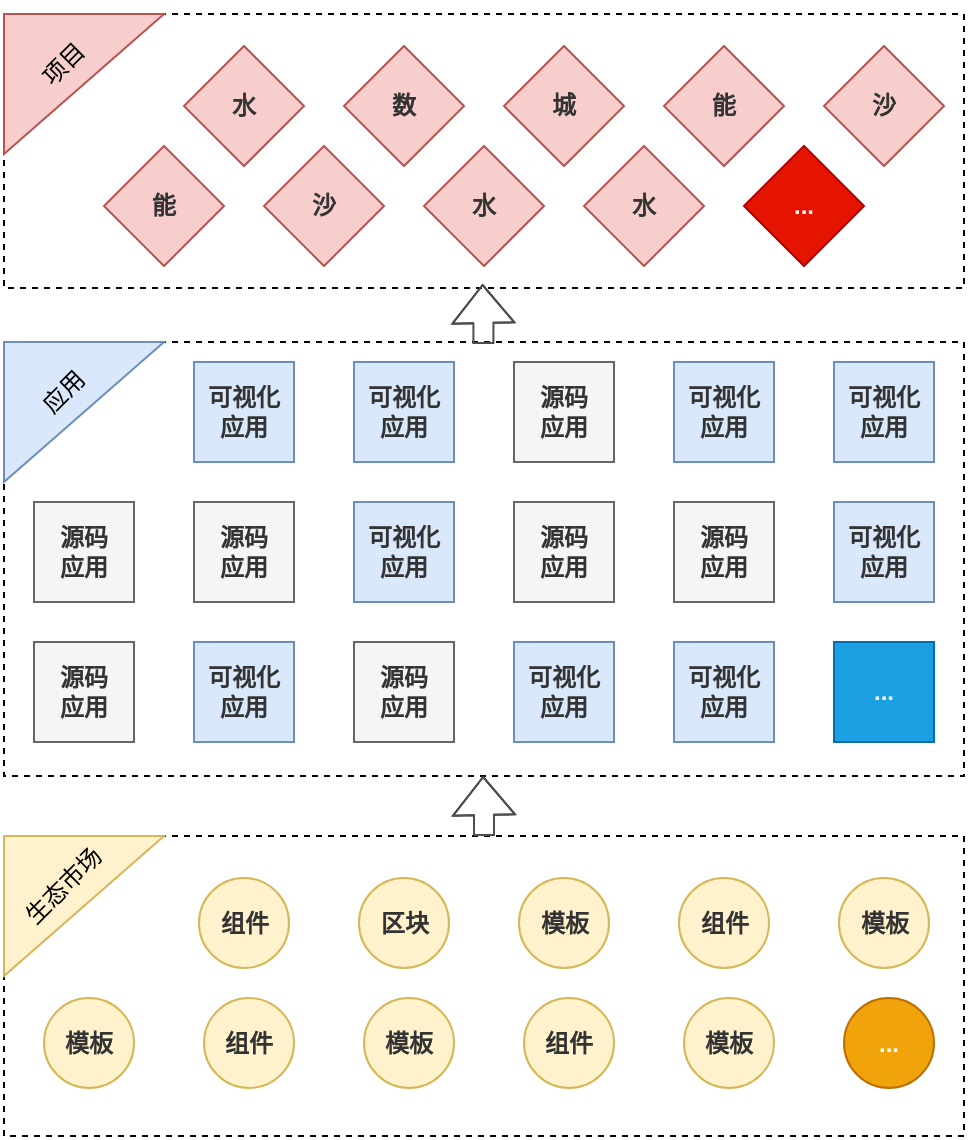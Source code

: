 <mxfile version="23.1.5" type="github">
  <diagram name="第 1 页" id="LY0YPnrHA6B2b3IWMHaJ">
    <mxGraphModel dx="1434" dy="758" grid="1" gridSize="10" guides="1" tooltips="1" connect="1" arrows="1" fold="1" page="1" pageScale="1" pageWidth="827" pageHeight="1169" math="0" shadow="0">
      <root>
        <mxCell id="0" />
        <mxCell id="1" parent="0" />
        <mxCell id="4g3i7PId28n3mnpLQAkF-48" value="" style="rounded=0;whiteSpace=wrap;html=1;fillColor=none;fontStyle=1;fontColor=#333333;dashed=1;" vertex="1" parent="1">
          <mxGeometry x="150" y="159" width="480" height="137" as="geometry" />
        </mxCell>
        <mxCell id="4g3i7PId28n3mnpLQAkF-47" value="" style="rounded=0;whiteSpace=wrap;html=1;fillColor=none;fontStyle=1;fontColor=#333333;dashed=1;" vertex="1" parent="1">
          <mxGeometry x="150" y="323" width="480" height="217" as="geometry" />
        </mxCell>
        <mxCell id="4g3i7PId28n3mnpLQAkF-4" value="水" style="rhombus;whiteSpace=wrap;html=1;fillColor=#f8cecc;strokeColor=#b85450;fontStyle=1;fontColor=#333333;" vertex="1" parent="1">
          <mxGeometry x="240" y="175" width="60" height="60" as="geometry" />
        </mxCell>
        <mxCell id="4g3i7PId28n3mnpLQAkF-5" value="数" style="rhombus;whiteSpace=wrap;html=1;fillColor=#f8cecc;strokeColor=#b85450;fontStyle=1;fontColor=#333333;" vertex="1" parent="1">
          <mxGeometry x="320" y="175" width="60" height="60" as="geometry" />
        </mxCell>
        <mxCell id="4g3i7PId28n3mnpLQAkF-6" value="城" style="rhombus;whiteSpace=wrap;html=1;fillColor=#f8cecc;strokeColor=#b85450;fontStyle=1;fontColor=#333333;" vertex="1" parent="1">
          <mxGeometry x="400" y="175" width="60" height="60" as="geometry" />
        </mxCell>
        <mxCell id="4g3i7PId28n3mnpLQAkF-7" value="能" style="rhombus;whiteSpace=wrap;html=1;fillColor=#f8cecc;strokeColor=#b85450;fontStyle=1;fontColor=#333333;" vertex="1" parent="1">
          <mxGeometry x="480" y="175" width="60" height="60" as="geometry" />
        </mxCell>
        <mxCell id="4g3i7PId28n3mnpLQAkF-8" value="沙" style="rhombus;whiteSpace=wrap;html=1;fillColor=#f8cecc;strokeColor=#b85450;fontStyle=1;fontColor=#333333;" vertex="1" parent="1">
          <mxGeometry x="560" y="175" width="60" height="60" as="geometry" />
        </mxCell>
        <mxCell id="4g3i7PId28n3mnpLQAkF-9" value="能" style="rhombus;whiteSpace=wrap;html=1;fillColor=#f8cecc;strokeColor=#b85450;fontStyle=1;fontColor=#333333;" vertex="1" parent="1">
          <mxGeometry x="200" y="225" width="60" height="60" as="geometry" />
        </mxCell>
        <mxCell id="4g3i7PId28n3mnpLQAkF-10" value="沙" style="rhombus;whiteSpace=wrap;html=1;fillColor=#f8cecc;strokeColor=#b85450;fontStyle=1;fontColor=#333333;" vertex="1" parent="1">
          <mxGeometry x="280" y="225" width="60" height="60" as="geometry" />
        </mxCell>
        <mxCell id="4g3i7PId28n3mnpLQAkF-11" value="水" style="rhombus;whiteSpace=wrap;html=1;fillColor=#f8cecc;strokeColor=#b85450;fontStyle=1;fontColor=#333333;" vertex="1" parent="1">
          <mxGeometry x="360" y="225" width="60" height="60" as="geometry" />
        </mxCell>
        <mxCell id="4g3i7PId28n3mnpLQAkF-12" value="水" style="rhombus;whiteSpace=wrap;html=1;fillColor=#f8cecc;strokeColor=#b85450;fontStyle=1;fontColor=#333333;" vertex="1" parent="1">
          <mxGeometry x="440" y="225" width="60" height="60" as="geometry" />
        </mxCell>
        <mxCell id="4g3i7PId28n3mnpLQAkF-13" value="..." style="rhombus;whiteSpace=wrap;html=1;fillColor=#e51400;strokeColor=#B20000;fontColor=#FFFFFF;fontStyle=1" vertex="1" parent="1">
          <mxGeometry x="520" y="225" width="60" height="60" as="geometry" />
        </mxCell>
        <mxCell id="4g3i7PId28n3mnpLQAkF-15" value="可视化&lt;br&gt;应用" style="whiteSpace=wrap;html=1;aspect=fixed;fillColor=#dae8fc;strokeColor=#6c8ebf;fontStyle=1;fontColor=#333333;" vertex="1" parent="1">
          <mxGeometry x="245" y="333" width="50" height="50" as="geometry" />
        </mxCell>
        <mxCell id="4g3i7PId28n3mnpLQAkF-16" value="可视化&lt;br style=&quot;border-color: var(--border-color);&quot;&gt;应用" style="whiteSpace=wrap;html=1;aspect=fixed;fillColor=#dae8fc;strokeColor=#6c8ebf;fontStyle=1;fontColor=#333333;" vertex="1" parent="1">
          <mxGeometry x="325" y="333" width="50" height="50" as="geometry" />
        </mxCell>
        <mxCell id="4g3i7PId28n3mnpLQAkF-17" value="源码&lt;br style=&quot;border-color: var(--border-color);&quot;&gt;应用" style="whiteSpace=wrap;html=1;aspect=fixed;fillColor=#f5f5f5;fontColor=#333333;strokeColor=#666666;fontStyle=1" vertex="1" parent="1">
          <mxGeometry x="405" y="333" width="50" height="50" as="geometry" />
        </mxCell>
        <mxCell id="4g3i7PId28n3mnpLQAkF-18" value="可视化&lt;br style=&quot;border-color: var(--border-color);&quot;&gt;应用" style="whiteSpace=wrap;html=1;aspect=fixed;fillColor=#dae8fc;strokeColor=#6c8ebf;fontStyle=1;fontColor=#333333;" vertex="1" parent="1">
          <mxGeometry x="485" y="333" width="50" height="50" as="geometry" />
        </mxCell>
        <mxCell id="4g3i7PId28n3mnpLQAkF-19" value="可视化&lt;br style=&quot;border-color: var(--border-color);&quot;&gt;应用" style="whiteSpace=wrap;html=1;aspect=fixed;fillColor=#dae8fc;strokeColor=#6c8ebf;fontStyle=1;fontColor=#333333;" vertex="1" parent="1">
          <mxGeometry x="565" y="333" width="50" height="50" as="geometry" />
        </mxCell>
        <mxCell id="4g3i7PId28n3mnpLQAkF-20" value="源码&lt;br style=&quot;border-color: var(--border-color);&quot;&gt;应用" style="whiteSpace=wrap;html=1;aspect=fixed;fillColor=#f5f5f5;fontColor=#333333;strokeColor=#666666;fontStyle=1" vertex="1" parent="1">
          <mxGeometry x="165" y="403" width="50" height="50" as="geometry" />
        </mxCell>
        <mxCell id="4g3i7PId28n3mnpLQAkF-21" value="源码&lt;br style=&quot;border-color: var(--border-color);&quot;&gt;应用" style="whiteSpace=wrap;html=1;aspect=fixed;fillColor=#f5f5f5;fontColor=#333333;strokeColor=#666666;fontStyle=1" vertex="1" parent="1">
          <mxGeometry x="245" y="403" width="50" height="50" as="geometry" />
        </mxCell>
        <mxCell id="4g3i7PId28n3mnpLQAkF-22" value="可视化&lt;br style=&quot;border-color: var(--border-color);&quot;&gt;应用" style="whiteSpace=wrap;html=1;aspect=fixed;fillColor=#dae8fc;strokeColor=#6c8ebf;fontStyle=1;fontColor=#333333;" vertex="1" parent="1">
          <mxGeometry x="325" y="403" width="50" height="50" as="geometry" />
        </mxCell>
        <mxCell id="4g3i7PId28n3mnpLQAkF-23" value="源码&lt;br style=&quot;border-color: var(--border-color);&quot;&gt;应用" style="whiteSpace=wrap;html=1;aspect=fixed;fillColor=#f5f5f5;fontColor=#333333;strokeColor=#666666;fontStyle=1" vertex="1" parent="1">
          <mxGeometry x="405" y="403" width="50" height="50" as="geometry" />
        </mxCell>
        <mxCell id="4g3i7PId28n3mnpLQAkF-24" value="源码&lt;br style=&quot;border-color: var(--border-color);&quot;&gt;应用" style="whiteSpace=wrap;html=1;aspect=fixed;fillColor=#f5f5f5;fontColor=#333333;strokeColor=#666666;fontStyle=1" vertex="1" parent="1">
          <mxGeometry x="485" y="403" width="50" height="50" as="geometry" />
        </mxCell>
        <mxCell id="4g3i7PId28n3mnpLQAkF-25" value="可视化&lt;br style=&quot;border-color: var(--border-color);&quot;&gt;应用" style="whiteSpace=wrap;html=1;aspect=fixed;fillColor=#dae8fc;strokeColor=#6c8ebf;fontStyle=1;fontColor=#333333;" vertex="1" parent="1">
          <mxGeometry x="565" y="403" width="50" height="50" as="geometry" />
        </mxCell>
        <mxCell id="4g3i7PId28n3mnpLQAkF-26" value="源码&lt;br style=&quot;border-color: var(--border-color);&quot;&gt;应用" style="whiteSpace=wrap;html=1;aspect=fixed;fillColor=#f5f5f5;fontColor=#333333;strokeColor=#666666;fontStyle=1" vertex="1" parent="1">
          <mxGeometry x="165" y="473" width="50" height="50" as="geometry" />
        </mxCell>
        <mxCell id="4g3i7PId28n3mnpLQAkF-27" value="可视化&lt;br style=&quot;border-color: var(--border-color);&quot;&gt;应用" style="whiteSpace=wrap;html=1;aspect=fixed;fillColor=#dae8fc;strokeColor=#6c8ebf;fontStyle=1;fontColor=#333333;" vertex="1" parent="1">
          <mxGeometry x="245" y="473" width="50" height="50" as="geometry" />
        </mxCell>
        <mxCell id="4g3i7PId28n3mnpLQAkF-28" value="源码&lt;br style=&quot;border-color: var(--border-color);&quot;&gt;应用" style="whiteSpace=wrap;html=1;aspect=fixed;fillColor=#f5f5f5;fontColor=#333333;strokeColor=#666666;fontStyle=1" vertex="1" parent="1">
          <mxGeometry x="325" y="473" width="50" height="50" as="geometry" />
        </mxCell>
        <mxCell id="4g3i7PId28n3mnpLQAkF-29" value="可视化&lt;br style=&quot;border-color: var(--border-color);&quot;&gt;应用" style="whiteSpace=wrap;html=1;aspect=fixed;fillColor=#dae8fc;strokeColor=#6c8ebf;fontStyle=1;fontColor=#333333;" vertex="1" parent="1">
          <mxGeometry x="405" y="473" width="50" height="50" as="geometry" />
        </mxCell>
        <mxCell id="4g3i7PId28n3mnpLQAkF-30" value="可视化&lt;br style=&quot;border-color: var(--border-color);&quot;&gt;应用" style="whiteSpace=wrap;html=1;aspect=fixed;fillColor=#dae8fc;strokeColor=#6c8ebf;fontStyle=1;fontColor=#333333;" vertex="1" parent="1">
          <mxGeometry x="485" y="473" width="50" height="50" as="geometry" />
        </mxCell>
        <mxCell id="4g3i7PId28n3mnpLQAkF-31" value="&lt;font color=&quot;#ffffff&quot;&gt;...&lt;/font&gt;" style="whiteSpace=wrap;html=1;aspect=fixed;fillColor=#1ba1e2;strokeColor=#006EAF;fontColor=#333333;fontStyle=1" vertex="1" parent="1">
          <mxGeometry x="565" y="473" width="50" height="50" as="geometry" />
        </mxCell>
        <mxCell id="4g3i7PId28n3mnpLQAkF-32" value="" style="rounded=0;whiteSpace=wrap;html=1;fillColor=none;fontStyle=1;fontColor=#333333;dashed=1;" vertex="1" parent="1">
          <mxGeometry x="150" y="570" width="480" height="150" as="geometry" />
        </mxCell>
        <mxCell id="4g3i7PId28n3mnpLQAkF-34" value="组件" style="ellipse;whiteSpace=wrap;html=1;aspect=fixed;fillColor=#fff2cc;strokeColor=#d6b656;fontStyle=1;fontColor=#333333;" vertex="1" parent="1">
          <mxGeometry x="247.5" y="591" width="45" height="45" as="geometry" />
        </mxCell>
        <mxCell id="4g3i7PId28n3mnpLQAkF-35" value="区块" style="ellipse;whiteSpace=wrap;html=1;aspect=fixed;fillColor=#fff2cc;strokeColor=#d6b656;fontStyle=1;fontColor=#333333;" vertex="1" parent="1">
          <mxGeometry x="327.5" y="591" width="45" height="45" as="geometry" />
        </mxCell>
        <mxCell id="4g3i7PId28n3mnpLQAkF-36" value="模板" style="ellipse;whiteSpace=wrap;html=1;aspect=fixed;fillColor=#fff2cc;strokeColor=#d6b656;fontStyle=1;fontColor=#333333;" vertex="1" parent="1">
          <mxGeometry x="407.5" y="591" width="45" height="45" as="geometry" />
        </mxCell>
        <mxCell id="4g3i7PId28n3mnpLQAkF-37" value="组件" style="ellipse;whiteSpace=wrap;html=1;aspect=fixed;fillColor=#fff2cc;strokeColor=#d6b656;fontStyle=1;fontColor=#333333;" vertex="1" parent="1">
          <mxGeometry x="487.5" y="591" width="45" height="45" as="geometry" />
        </mxCell>
        <mxCell id="4g3i7PId28n3mnpLQAkF-38" value="模板" style="ellipse;whiteSpace=wrap;html=1;aspect=fixed;fillColor=#fff2cc;strokeColor=#d6b656;fontStyle=1;fontColor=#333333;" vertex="1" parent="1">
          <mxGeometry x="567.5" y="591" width="45" height="45" as="geometry" />
        </mxCell>
        <mxCell id="4g3i7PId28n3mnpLQAkF-39" value="模板" style="ellipse;whiteSpace=wrap;html=1;aspect=fixed;fillColor=#fff2cc;strokeColor=#d6b656;fontStyle=1;fontColor=#333333;" vertex="1" parent="1">
          <mxGeometry x="170" y="651" width="45" height="45" as="geometry" />
        </mxCell>
        <mxCell id="4g3i7PId28n3mnpLQAkF-40" value="组件" style="ellipse;whiteSpace=wrap;html=1;aspect=fixed;fillColor=#fff2cc;strokeColor=#d6b656;fontStyle=1;fontColor=#333333;" vertex="1" parent="1">
          <mxGeometry x="250" y="651" width="45" height="45" as="geometry" />
        </mxCell>
        <mxCell id="4g3i7PId28n3mnpLQAkF-41" value="模板" style="ellipse;whiteSpace=wrap;html=1;aspect=fixed;fillColor=#fff2cc;strokeColor=#d6b656;fontStyle=1;fontColor=#333333;" vertex="1" parent="1">
          <mxGeometry x="330" y="651" width="45" height="45" as="geometry" />
        </mxCell>
        <mxCell id="4g3i7PId28n3mnpLQAkF-42" value="组件" style="ellipse;whiteSpace=wrap;html=1;aspect=fixed;fillColor=#fff2cc;strokeColor=#d6b656;fontStyle=1;fontColor=#333333;" vertex="1" parent="1">
          <mxGeometry x="410" y="651" width="45" height="45" as="geometry" />
        </mxCell>
        <mxCell id="4g3i7PId28n3mnpLQAkF-43" value="模板" style="ellipse;whiteSpace=wrap;html=1;aspect=fixed;fillColor=#fff2cc;strokeColor=#d6b656;fontStyle=1;fontColor=#333333;" vertex="1" parent="1">
          <mxGeometry x="490" y="651" width="45" height="45" as="geometry" />
        </mxCell>
        <mxCell id="4g3i7PId28n3mnpLQAkF-44" value="&lt;font color=&quot;#ffffff&quot;&gt;...&lt;/font&gt;" style="ellipse;whiteSpace=wrap;html=1;aspect=fixed;fillColor=#f0a30a;strokeColor=#BD7000;fontColor=#333333;fontStyle=1" vertex="1" parent="1">
          <mxGeometry x="570" y="651" width="45" height="45" as="geometry" />
        </mxCell>
        <mxCell id="4g3i7PId28n3mnpLQAkF-49" value="" style="verticalLabelPosition=bottom;verticalAlign=top;html=1;shape=mxgraph.basic.orthogonal_triangle;direction=south;fillColor=#f8cecc;strokeColor=#b85450;" vertex="1" parent="1">
          <mxGeometry x="150" y="159" width="80" height="70" as="geometry" />
        </mxCell>
        <mxCell id="4g3i7PId28n3mnpLQAkF-50" value="" style="verticalLabelPosition=bottom;verticalAlign=top;html=1;shape=mxgraph.basic.orthogonal_triangle;direction=south;fillColor=#dae8fc;strokeColor=#6c8ebf;" vertex="1" parent="1">
          <mxGeometry x="150" y="323" width="80" height="70" as="geometry" />
        </mxCell>
        <mxCell id="4g3i7PId28n3mnpLQAkF-51" value="" style="verticalLabelPosition=bottom;verticalAlign=top;html=1;shape=mxgraph.basic.orthogonal_triangle;direction=south;fillColor=#fff2cc;strokeColor=#d6b656;" vertex="1" parent="1">
          <mxGeometry x="150" y="570" width="80" height="70" as="geometry" />
        </mxCell>
        <mxCell id="4g3i7PId28n3mnpLQAkF-52" value="项目" style="text;html=1;align=center;verticalAlign=middle;whiteSpace=wrap;rounded=0;rotation=-45;" vertex="1" parent="1">
          <mxGeometry x="150" y="169" width="60" height="30" as="geometry" />
        </mxCell>
        <mxCell id="4g3i7PId28n3mnpLQAkF-53" value="应用" style="text;html=1;align=center;verticalAlign=middle;whiteSpace=wrap;rounded=0;rotation=-45;" vertex="1" parent="1">
          <mxGeometry x="150" y="333" width="60" height="30" as="geometry" />
        </mxCell>
        <mxCell id="4g3i7PId28n3mnpLQAkF-54" value="生态市场" style="text;html=1;align=center;verticalAlign=middle;whiteSpace=wrap;rounded=0;rotation=-45;" vertex="1" parent="1">
          <mxGeometry x="150" y="580" width="60" height="30" as="geometry" />
        </mxCell>
        <mxCell id="4g3i7PId28n3mnpLQAkF-57" value="" style="shape=flexArrow;endArrow=classic;html=1;rounded=0;strokeColor=#4D4D4D;" edge="1" parent="1">
          <mxGeometry width="50" height="50" relative="1" as="geometry">
            <mxPoint x="390" y="570" as="sourcePoint" />
            <mxPoint x="389.58" y="540" as="targetPoint" />
            <Array as="points">
              <mxPoint x="390" y="560" />
            </Array>
          </mxGeometry>
        </mxCell>
        <mxCell id="4g3i7PId28n3mnpLQAkF-64" value="" style="shape=flexArrow;endArrow=classic;html=1;rounded=0;strokeColor=#4D4D4D;" edge="1" parent="1">
          <mxGeometry width="50" height="50" relative="1" as="geometry">
            <mxPoint x="389.71" y="324" as="sourcePoint" />
            <mxPoint x="389.29" y="294" as="targetPoint" />
            <Array as="points">
              <mxPoint x="389.71" y="314" />
            </Array>
          </mxGeometry>
        </mxCell>
      </root>
    </mxGraphModel>
  </diagram>
</mxfile>
